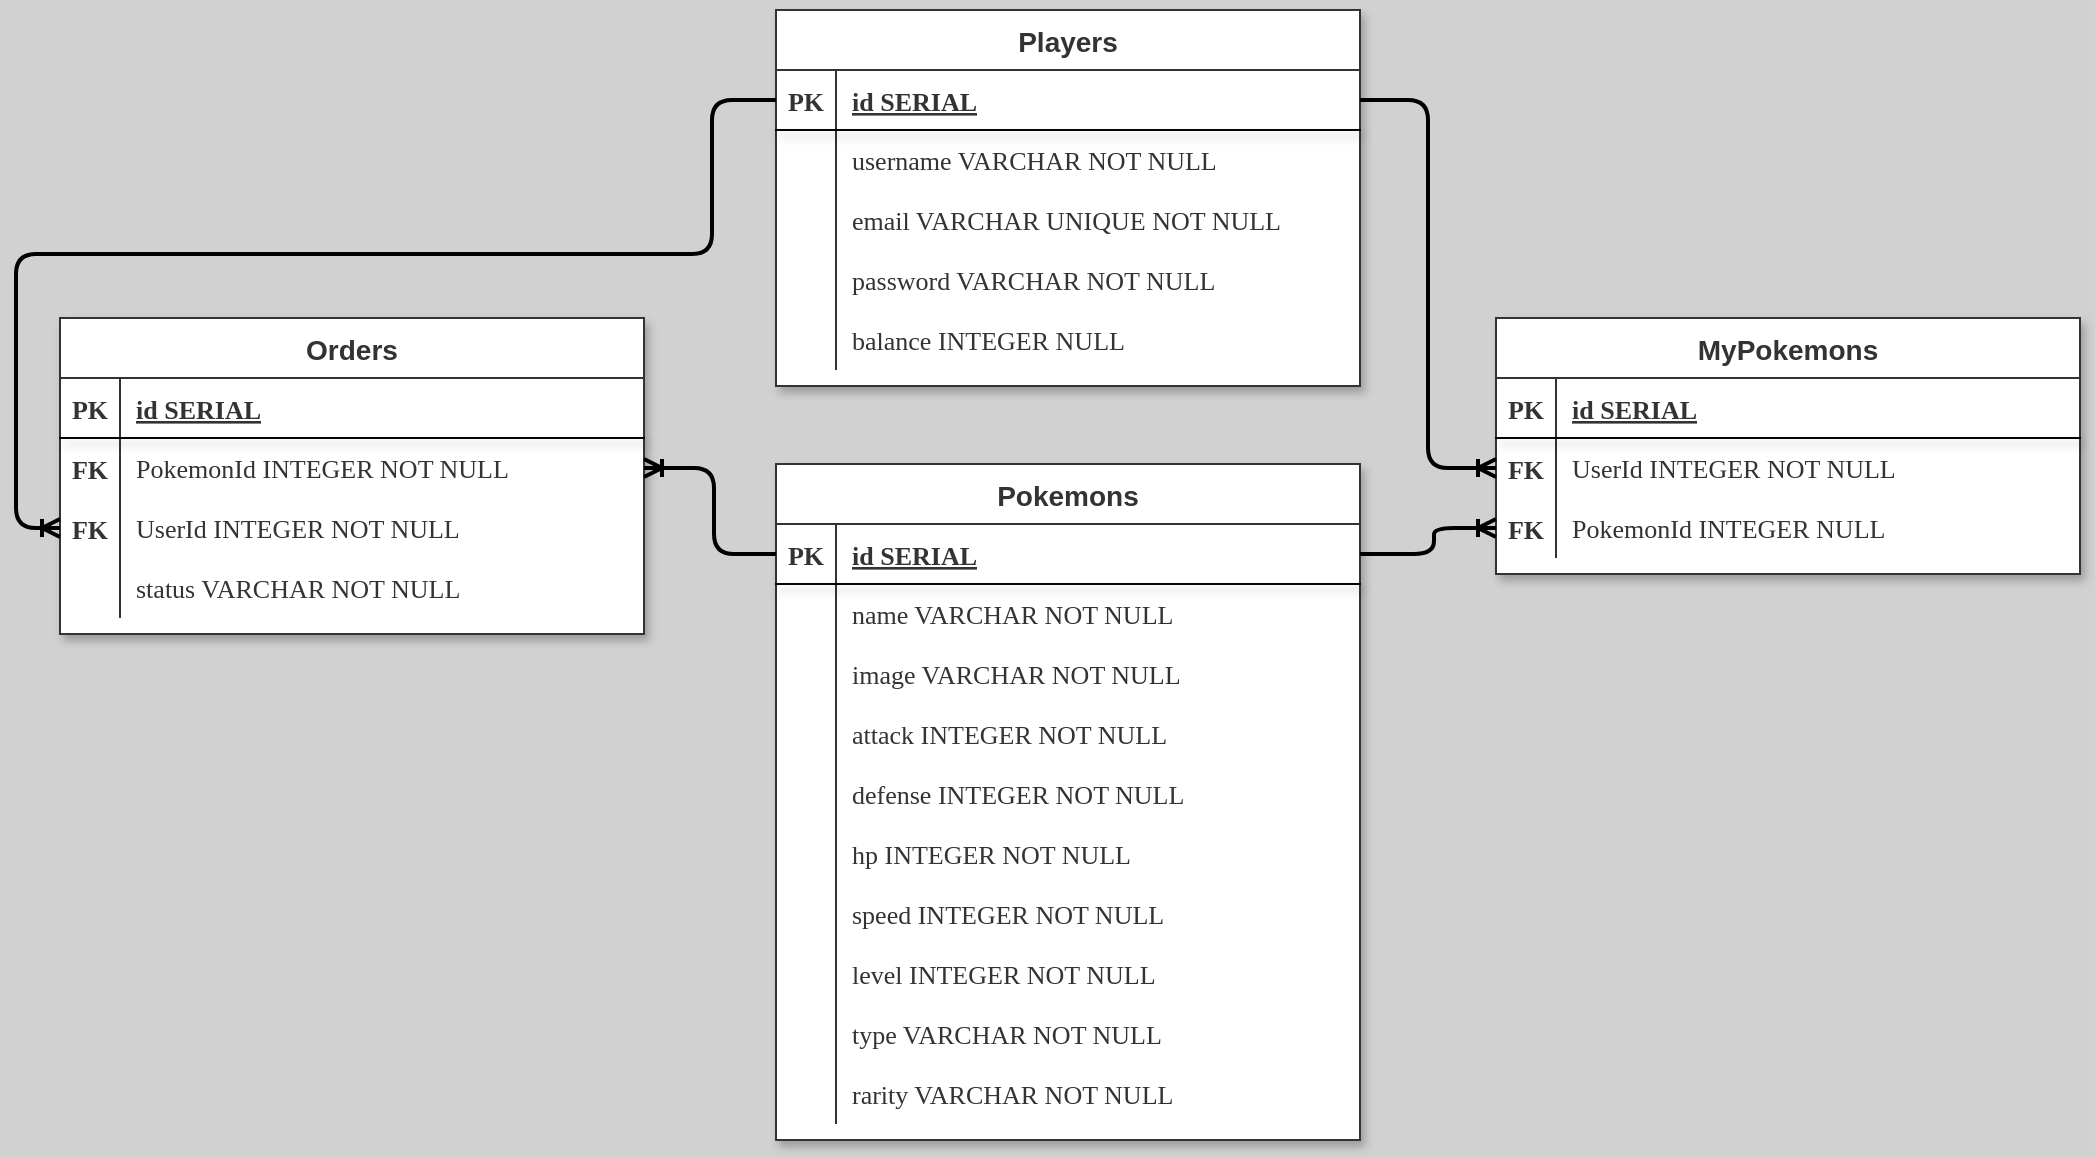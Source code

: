 <mxfile>
    <diagram id="W-rgIuuV7ytTB-WkS9EY" name="Page-1">
        <mxGraphModel dx="2124" dy="747" grid="0" gridSize="10" guides="1" tooltips="1" connect="1" arrows="1" fold="1" page="0" pageScale="1" pageWidth="850" pageHeight="1100" background="#D1D1D1" math="0" shadow="0">
            <root>
                <mxCell id="0"/>
                <mxCell id="1" parent="0"/>
                <mxCell id="228" value="Players" style="shape=table;startSize=30;container=1;collapsible=1;childLayout=tableLayout;fixedRows=1;rowLines=0;fontStyle=1;align=center;resizeLast=1;rounded=0;shadow=1;comic=0;fillStyle=auto;pointerEvents=1;strokeColor=#333333;strokeWidth=1;fontFamily=Helvetica;fontSize=14;fillColor=#FFFFFF;gradientDirection=radial;fontColor=#333333;gradientColor=none;swimlaneFillColor=#FFFFFF;" parent="1" vertex="1">
                    <mxGeometry x="-515" y="-265" width="292" height="188" as="geometry"/>
                </mxCell>
                <mxCell id="229" value="" style="shape=tableRow;horizontal=0;startSize=0;swimlaneHead=0;swimlaneBody=0;fillColor=none;collapsible=0;dropTarget=0;points=[[0,0.5],[1,0.5]];portConstraint=eastwest;top=0;left=0;right=0;bottom=1;rounded=0;shadow=1;comic=0;fillStyle=auto;pointerEvents=1;strokeColor=#050505;strokeWidth=1;fontFamily=Helvetica;fontSize=12;fontColor=#333333;" parent="228" vertex="1">
                    <mxGeometry y="30" width="292" height="30" as="geometry"/>
                </mxCell>
                <mxCell id="230" value="PK" style="shape=partialRectangle;connectable=0;fillColor=none;top=0;left=0;bottom=0;right=0;fontStyle=1;overflow=hidden;rounded=0;shadow=1;comic=0;fillStyle=auto;pointerEvents=1;strokeColor=#050505;strokeWidth=1;fontFamily=Lucida Console;fontSize=13;fontColor=#333333;startSize=34;" parent="229" vertex="1">
                    <mxGeometry width="30" height="30" as="geometry">
                        <mxRectangle width="30" height="30" as="alternateBounds"/>
                    </mxGeometry>
                </mxCell>
                <mxCell id="231" value="id SERIAL" style="shape=partialRectangle;connectable=0;fillColor=none;top=0;left=0;bottom=0;right=0;align=left;spacingLeft=6;fontStyle=5;overflow=hidden;rounded=0;shadow=1;comic=0;fillStyle=auto;pointerEvents=1;strokeColor=#050505;strokeWidth=1;fontFamily=Lucida Console;fontSize=13;fontColor=#333333;startSize=34;" parent="229" vertex="1">
                    <mxGeometry x="30" width="262" height="30" as="geometry">
                        <mxRectangle width="262" height="30" as="alternateBounds"/>
                    </mxGeometry>
                </mxCell>
                <mxCell id="232" value="" style="shape=tableRow;horizontal=0;startSize=0;swimlaneHead=0;swimlaneBody=0;fillColor=none;collapsible=0;dropTarget=0;points=[[0,0.5],[1,0.5]];portConstraint=eastwest;top=0;left=0;right=0;bottom=0;rounded=0;shadow=1;comic=0;fillStyle=auto;pointerEvents=1;strokeColor=#050505;strokeWidth=1;fontFamily=Helvetica;fontSize=12;fontColor=#333333;" parent="228" vertex="1">
                    <mxGeometry y="60" width="292" height="30" as="geometry"/>
                </mxCell>
                <mxCell id="233" value="" style="shape=partialRectangle;connectable=0;fillColor=none;top=0;left=0;bottom=0;right=0;editable=1;overflow=hidden;rounded=0;shadow=1;comic=0;fillStyle=auto;pointerEvents=1;strokeColor=#050505;strokeWidth=1;fontFamily=Lucida Console;fontSize=13;fontColor=#333333;startSize=34;" parent="232" vertex="1">
                    <mxGeometry width="30" height="30" as="geometry">
                        <mxRectangle width="30" height="30" as="alternateBounds"/>
                    </mxGeometry>
                </mxCell>
                <mxCell id="234" value="username VARCHAR NOT NULL" style="shape=partialRectangle;connectable=0;fillColor=none;top=0;left=0;bottom=0;right=0;align=left;spacingLeft=6;overflow=hidden;rounded=0;shadow=1;comic=0;fillStyle=auto;pointerEvents=1;strokeColor=#050505;strokeWidth=1;fontFamily=Lucida Console;fontSize=13;fontColor=#333333;startSize=34;labelBackgroundColor=none;labelBorderColor=none;html=1;fontStyle=0" parent="232" vertex="1">
                    <mxGeometry x="30" width="262" height="30" as="geometry">
                        <mxRectangle width="262" height="30" as="alternateBounds"/>
                    </mxGeometry>
                </mxCell>
                <mxCell id="235" value="" style="shape=tableRow;horizontal=0;startSize=0;swimlaneHead=0;swimlaneBody=0;fillColor=none;collapsible=0;dropTarget=0;points=[[0,0.5],[1,0.5]];portConstraint=eastwest;top=0;left=0;right=0;bottom=0;rounded=0;shadow=1;comic=0;fillStyle=auto;pointerEvents=1;strokeColor=#050505;strokeWidth=1;fontFamily=Helvetica;fontSize=12;fontColor=#333333;" parent="228" vertex="1">
                    <mxGeometry y="90" width="292" height="30" as="geometry"/>
                </mxCell>
                <mxCell id="236" value="" style="shape=partialRectangle;connectable=0;fillColor=none;top=0;left=0;bottom=0;right=0;editable=1;overflow=hidden;rounded=0;shadow=1;comic=0;fillStyle=auto;pointerEvents=1;strokeColor=#050505;strokeWidth=1;fontFamily=Lucida Console;fontSize=13;fontColor=#333333;startSize=34;fontStyle=0" parent="235" vertex="1">
                    <mxGeometry width="30" height="30" as="geometry">
                        <mxRectangle width="30" height="30" as="alternateBounds"/>
                    </mxGeometry>
                </mxCell>
                <mxCell id="237" value="email VARCHAR UNIQUE NOT NULL" style="shape=partialRectangle;connectable=0;fillColor=none;top=0;left=0;bottom=0;right=0;align=left;spacingLeft=6;overflow=hidden;rounded=0;shadow=1;comic=0;fillStyle=auto;pointerEvents=1;strokeColor=#050505;strokeWidth=1;fontFamily=Lucida Console;fontSize=13;fontColor=#333333;startSize=34;labelBackgroundColor=none;labelBorderColor=none;html=1;fontStyle=0" parent="235" vertex="1">
                    <mxGeometry x="30" width="262" height="30" as="geometry">
                        <mxRectangle width="262" height="30" as="alternateBounds"/>
                    </mxGeometry>
                </mxCell>
                <mxCell id="238" value="" style="shape=tableRow;horizontal=0;startSize=0;swimlaneHead=0;swimlaneBody=0;fillColor=none;collapsible=0;dropTarget=0;points=[[0,0.5],[1,0.5]];portConstraint=eastwest;top=0;left=0;right=0;bottom=0;rounded=0;shadow=1;comic=0;fillStyle=auto;pointerEvents=1;strokeColor=#050505;strokeWidth=1;fontFamily=Helvetica;fontSize=12;fontColor=#333333;" parent="228" vertex="1">
                    <mxGeometry y="120" width="292" height="30" as="geometry"/>
                </mxCell>
                <mxCell id="239" value="" style="shape=partialRectangle;connectable=0;fillColor=none;top=0;left=0;bottom=0;right=0;editable=1;overflow=hidden;rounded=0;shadow=1;comic=0;fillStyle=auto;pointerEvents=1;strokeColor=#050505;strokeWidth=1;fontFamily=Lucida Console;fontSize=13;fontColor=#333333;startSize=34;" parent="238" vertex="1">
                    <mxGeometry width="30" height="30" as="geometry">
                        <mxRectangle width="30" height="30" as="alternateBounds"/>
                    </mxGeometry>
                </mxCell>
                <mxCell id="240" value="password VARCHAR NOT NULL" style="shape=partialRectangle;connectable=0;fillColor=none;top=0;left=0;bottom=0;right=0;align=left;spacingLeft=6;overflow=hidden;rounded=0;shadow=1;comic=0;fillStyle=auto;pointerEvents=1;strokeColor=#050505;strokeWidth=1;fontFamily=Lucida Console;fontSize=13;fontColor=#333333;startSize=34;labelBackgroundColor=none;labelBorderColor=none;html=1;fontStyle=0" parent="238" vertex="1">
                    <mxGeometry x="30" width="262" height="30" as="geometry">
                        <mxRectangle width="262" height="30" as="alternateBounds"/>
                    </mxGeometry>
                </mxCell>
                <mxCell id="241" style="shape=tableRow;horizontal=0;startSize=0;swimlaneHead=0;swimlaneBody=0;fillColor=none;collapsible=0;dropTarget=0;points=[[0,0.5],[1,0.5]];portConstraint=eastwest;top=0;left=0;right=0;bottom=0;rounded=0;shadow=1;comic=0;fillStyle=auto;pointerEvents=1;strokeColor=#050505;strokeWidth=1;fontFamily=Helvetica;fontSize=12;fontColor=#333333;" parent="228" vertex="1">
                    <mxGeometry y="150" width="292" height="30" as="geometry"/>
                </mxCell>
                <mxCell id="242" style="shape=partialRectangle;connectable=0;fillColor=none;top=0;left=0;bottom=0;right=0;editable=1;overflow=hidden;rounded=0;shadow=1;comic=0;fillStyle=auto;pointerEvents=1;strokeColor=#050505;strokeWidth=1;fontFamily=Lucida Console;fontSize=13;fontColor=#333333;startSize=34;" parent="241" vertex="1">
                    <mxGeometry width="30" height="30" as="geometry">
                        <mxRectangle width="30" height="30" as="alternateBounds"/>
                    </mxGeometry>
                </mxCell>
                <mxCell id="243" value="balance INTEGER NULL" style="shape=partialRectangle;connectable=0;fillColor=none;top=0;left=0;bottom=0;right=0;align=left;spacingLeft=6;overflow=hidden;rounded=0;shadow=1;comic=0;fillStyle=auto;pointerEvents=1;strokeColor=#050505;strokeWidth=1;fontFamily=Lucida Console;fontSize=13;fontColor=#333333;startSize=34;labelBackgroundColor=none;labelBorderColor=none;html=1;fontStyle=0" parent="241" vertex="1">
                    <mxGeometry x="30" width="262" height="30" as="geometry">
                        <mxRectangle width="262" height="30" as="alternateBounds"/>
                    </mxGeometry>
                </mxCell>
                <mxCell id="283" value="Pokemons" style="shape=table;startSize=30;container=1;collapsible=1;childLayout=tableLayout;fixedRows=1;rowLines=0;fontStyle=1;align=center;resizeLast=1;rounded=0;shadow=1;comic=0;fillStyle=auto;pointerEvents=1;strokeColor=#333333;strokeWidth=1;fontFamily=Helvetica;fontSize=14;fillColor=#FFFFFF;gradientDirection=radial;fontColor=#333333;gradientColor=none;swimlaneFillColor=#FFFFFF;" parent="1" vertex="1">
                    <mxGeometry x="-515" y="-38" width="292" height="338" as="geometry"/>
                </mxCell>
                <mxCell id="284" value="" style="shape=tableRow;horizontal=0;startSize=0;swimlaneHead=0;swimlaneBody=0;fillColor=none;collapsible=0;dropTarget=0;points=[[0,0.5],[1,0.5]];portConstraint=eastwest;top=0;left=0;right=0;bottom=1;rounded=0;shadow=1;comic=0;fillStyle=auto;pointerEvents=1;strokeColor=#050505;strokeWidth=1;fontFamily=Helvetica;fontSize=12;fontColor=#333333;" parent="283" vertex="1">
                    <mxGeometry y="30" width="292" height="30" as="geometry"/>
                </mxCell>
                <mxCell id="285" value="PK" style="shape=partialRectangle;connectable=0;fillColor=none;top=0;left=0;bottom=0;right=0;fontStyle=1;overflow=hidden;rounded=0;shadow=1;comic=0;fillStyle=auto;pointerEvents=1;strokeColor=#050505;strokeWidth=1;fontFamily=Lucida Console;fontSize=13;fontColor=#333333;startSize=34;" parent="284" vertex="1">
                    <mxGeometry width="30" height="30" as="geometry">
                        <mxRectangle width="30" height="30" as="alternateBounds"/>
                    </mxGeometry>
                </mxCell>
                <mxCell id="286" value="id SERIAL" style="shape=partialRectangle;connectable=0;fillColor=none;top=0;left=0;bottom=0;right=0;align=left;spacingLeft=6;fontStyle=5;overflow=hidden;rounded=0;shadow=1;comic=0;fillStyle=auto;pointerEvents=1;strokeColor=#050505;strokeWidth=1;fontFamily=Lucida Console;fontSize=13;fontColor=#333333;startSize=34;" parent="284" vertex="1">
                    <mxGeometry x="30" width="262" height="30" as="geometry">
                        <mxRectangle width="262" height="30" as="alternateBounds"/>
                    </mxGeometry>
                </mxCell>
                <mxCell id="287" value="" style="shape=tableRow;horizontal=0;startSize=0;swimlaneHead=0;swimlaneBody=0;fillColor=none;collapsible=0;dropTarget=0;points=[[0,0.5],[1,0.5]];portConstraint=eastwest;top=0;left=0;right=0;bottom=0;rounded=0;shadow=1;comic=0;fillStyle=auto;pointerEvents=1;strokeColor=#050505;strokeWidth=1;fontFamily=Helvetica;fontSize=12;fontColor=#333333;" parent="283" vertex="1">
                    <mxGeometry y="60" width="292" height="30" as="geometry"/>
                </mxCell>
                <mxCell id="288" value="" style="shape=partialRectangle;connectable=0;fillColor=none;top=0;left=0;bottom=0;right=0;editable=1;overflow=hidden;rounded=0;shadow=1;comic=0;fillStyle=auto;pointerEvents=1;strokeColor=#050505;strokeWidth=1;fontFamily=Lucida Console;fontSize=13;fontColor=#333333;startSize=34;" parent="287" vertex="1">
                    <mxGeometry width="30" height="30" as="geometry">
                        <mxRectangle width="30" height="30" as="alternateBounds"/>
                    </mxGeometry>
                </mxCell>
                <mxCell id="289" value="name VARCHAR NOT NULL" style="shape=partialRectangle;connectable=0;fillColor=none;top=0;left=0;bottom=0;right=0;align=left;spacingLeft=6;overflow=hidden;rounded=0;shadow=1;comic=0;fillStyle=auto;pointerEvents=1;strokeColor=#050505;strokeWidth=1;fontFamily=Lucida Console;fontSize=13;fontColor=#333333;startSize=34;labelBackgroundColor=none;labelBorderColor=none;html=1;fontStyle=0" parent="287" vertex="1">
                    <mxGeometry x="30" width="262" height="30" as="geometry">
                        <mxRectangle width="262" height="30" as="alternateBounds"/>
                    </mxGeometry>
                </mxCell>
                <mxCell id="306" style="shape=tableRow;horizontal=0;startSize=0;swimlaneHead=0;swimlaneBody=0;fillColor=none;collapsible=0;dropTarget=0;points=[[0,0.5],[1,0.5]];portConstraint=eastwest;top=0;left=0;right=0;bottom=0;rounded=0;shadow=1;comic=0;fillStyle=auto;pointerEvents=1;strokeColor=#050505;strokeWidth=1;fontFamily=Helvetica;fontSize=12;fontColor=#333333;" parent="283" vertex="1">
                    <mxGeometry y="90" width="292" height="30" as="geometry"/>
                </mxCell>
                <mxCell id="307" style="shape=partialRectangle;connectable=0;fillColor=none;top=0;left=0;bottom=0;right=0;editable=1;overflow=hidden;rounded=0;shadow=1;comic=0;fillStyle=auto;pointerEvents=1;strokeColor=#050505;strokeWidth=1;fontFamily=Lucida Console;fontSize=13;fontColor=#333333;startSize=34;" parent="306" vertex="1">
                    <mxGeometry width="30" height="30" as="geometry">
                        <mxRectangle width="30" height="30" as="alternateBounds"/>
                    </mxGeometry>
                </mxCell>
                <mxCell id="308" value="image VARCHAR NOT NULL" style="shape=partialRectangle;connectable=0;fillColor=none;top=0;left=0;bottom=0;right=0;align=left;spacingLeft=6;overflow=hidden;rounded=0;shadow=1;comic=0;fillStyle=auto;pointerEvents=1;strokeColor=#050505;strokeWidth=1;fontFamily=Lucida Console;fontSize=13;fontColor=#333333;startSize=34;labelBackgroundColor=none;labelBorderColor=none;html=1;fontStyle=0" parent="306" vertex="1">
                    <mxGeometry x="30" width="262" height="30" as="geometry">
                        <mxRectangle width="262" height="30" as="alternateBounds"/>
                    </mxGeometry>
                </mxCell>
                <mxCell id="309" style="shape=tableRow;horizontal=0;startSize=0;swimlaneHead=0;swimlaneBody=0;fillColor=none;collapsible=0;dropTarget=0;points=[[0,0.5],[1,0.5]];portConstraint=eastwest;top=0;left=0;right=0;bottom=0;rounded=0;shadow=1;comic=0;fillStyle=auto;pointerEvents=1;strokeColor=#050505;strokeWidth=1;fontFamily=Helvetica;fontSize=12;fontColor=#333333;" parent="283" vertex="1">
                    <mxGeometry y="120" width="292" height="30" as="geometry"/>
                </mxCell>
                <mxCell id="310" style="shape=partialRectangle;connectable=0;fillColor=none;top=0;left=0;bottom=0;right=0;editable=1;overflow=hidden;rounded=0;shadow=1;comic=0;fillStyle=auto;pointerEvents=1;strokeColor=#050505;strokeWidth=1;fontFamily=Lucida Console;fontSize=13;fontColor=#333333;startSize=34;" parent="309" vertex="1">
                    <mxGeometry width="30" height="30" as="geometry">
                        <mxRectangle width="30" height="30" as="alternateBounds"/>
                    </mxGeometry>
                </mxCell>
                <mxCell id="311" value="attack INTEGER NOT NULL" style="shape=partialRectangle;connectable=0;fillColor=none;top=0;left=0;bottom=0;right=0;align=left;spacingLeft=6;overflow=hidden;rounded=0;shadow=1;comic=0;fillStyle=auto;pointerEvents=1;strokeColor=#050505;strokeWidth=1;fontFamily=Lucida Console;fontSize=13;fontColor=#333333;startSize=34;labelBackgroundColor=none;labelBorderColor=none;html=1;fontStyle=0" parent="309" vertex="1">
                    <mxGeometry x="30" width="262" height="30" as="geometry">
                        <mxRectangle width="262" height="30" as="alternateBounds"/>
                    </mxGeometry>
                </mxCell>
                <mxCell id="323" style="shape=tableRow;horizontal=0;startSize=0;swimlaneHead=0;swimlaneBody=0;fillColor=none;collapsible=0;dropTarget=0;points=[[0,0.5],[1,0.5]];portConstraint=eastwest;top=0;left=0;right=0;bottom=0;rounded=0;shadow=1;comic=0;fillStyle=auto;pointerEvents=1;strokeColor=#050505;strokeWidth=1;fontFamily=Helvetica;fontSize=12;fontColor=#333333;" parent="283" vertex="1">
                    <mxGeometry y="150" width="292" height="30" as="geometry"/>
                </mxCell>
                <mxCell id="324" style="shape=partialRectangle;connectable=0;fillColor=none;top=0;left=0;bottom=0;right=0;editable=1;overflow=hidden;rounded=0;shadow=1;comic=0;fillStyle=auto;pointerEvents=1;strokeColor=#050505;strokeWidth=1;fontFamily=Lucida Console;fontSize=13;fontColor=#333333;startSize=34;" parent="323" vertex="1">
                    <mxGeometry width="30" height="30" as="geometry">
                        <mxRectangle width="30" height="30" as="alternateBounds"/>
                    </mxGeometry>
                </mxCell>
                <mxCell id="325" value="defense INTEGER NOT NULL" style="shape=partialRectangle;connectable=0;fillColor=none;top=0;left=0;bottom=0;right=0;align=left;spacingLeft=6;overflow=hidden;rounded=0;shadow=1;comic=0;fillStyle=auto;pointerEvents=1;strokeColor=#050505;strokeWidth=1;fontFamily=Lucida Console;fontSize=13;fontColor=#333333;startSize=34;labelBackgroundColor=none;labelBorderColor=none;html=1;fontStyle=0" parent="323" vertex="1">
                    <mxGeometry x="30" width="262" height="30" as="geometry">
                        <mxRectangle width="262" height="30" as="alternateBounds"/>
                    </mxGeometry>
                </mxCell>
                <mxCell id="326" style="shape=tableRow;horizontal=0;startSize=0;swimlaneHead=0;swimlaneBody=0;fillColor=none;collapsible=0;dropTarget=0;points=[[0,0.5],[1,0.5]];portConstraint=eastwest;top=0;left=0;right=0;bottom=0;rounded=0;shadow=1;comic=0;fillStyle=auto;pointerEvents=1;strokeColor=#050505;strokeWidth=1;fontFamily=Helvetica;fontSize=12;fontColor=#333333;" parent="283" vertex="1">
                    <mxGeometry y="180" width="292" height="30" as="geometry"/>
                </mxCell>
                <mxCell id="327" style="shape=partialRectangle;connectable=0;fillColor=none;top=0;left=0;bottom=0;right=0;editable=1;overflow=hidden;rounded=0;shadow=1;comic=0;fillStyle=auto;pointerEvents=1;strokeColor=#050505;strokeWidth=1;fontFamily=Lucida Console;fontSize=13;fontColor=#333333;startSize=34;" parent="326" vertex="1">
                    <mxGeometry width="30" height="30" as="geometry">
                        <mxRectangle width="30" height="30" as="alternateBounds"/>
                    </mxGeometry>
                </mxCell>
                <mxCell id="328" value="hp INTEGER NOT NULL" style="shape=partialRectangle;connectable=0;fillColor=none;top=0;left=0;bottom=0;right=0;align=left;spacingLeft=6;overflow=hidden;rounded=0;shadow=1;comic=0;fillStyle=auto;pointerEvents=1;strokeColor=#050505;strokeWidth=1;fontFamily=Lucida Console;fontSize=13;fontColor=#333333;startSize=34;labelBackgroundColor=none;labelBorderColor=none;html=1;fontStyle=0" parent="326" vertex="1">
                    <mxGeometry x="30" width="262" height="30" as="geometry">
                        <mxRectangle width="262" height="30" as="alternateBounds"/>
                    </mxGeometry>
                </mxCell>
                <mxCell id="329" style="shape=tableRow;horizontal=0;startSize=0;swimlaneHead=0;swimlaneBody=0;fillColor=none;collapsible=0;dropTarget=0;points=[[0,0.5],[1,0.5]];portConstraint=eastwest;top=0;left=0;right=0;bottom=0;rounded=0;shadow=1;comic=0;fillStyle=auto;pointerEvents=1;strokeColor=#050505;strokeWidth=1;fontFamily=Helvetica;fontSize=12;fontColor=#333333;" parent="283" vertex="1">
                    <mxGeometry y="210" width="292" height="30" as="geometry"/>
                </mxCell>
                <mxCell id="330" style="shape=partialRectangle;connectable=0;fillColor=none;top=0;left=0;bottom=0;right=0;editable=1;overflow=hidden;rounded=0;shadow=1;comic=0;fillStyle=auto;pointerEvents=1;strokeColor=#050505;strokeWidth=1;fontFamily=Lucida Console;fontSize=13;fontColor=#333333;startSize=34;" parent="329" vertex="1">
                    <mxGeometry width="30" height="30" as="geometry">
                        <mxRectangle width="30" height="30" as="alternateBounds"/>
                    </mxGeometry>
                </mxCell>
                <mxCell id="331" value="speed INTEGER NOT NULL" style="shape=partialRectangle;connectable=0;fillColor=none;top=0;left=0;bottom=0;right=0;align=left;spacingLeft=6;overflow=hidden;rounded=0;shadow=1;comic=0;fillStyle=auto;pointerEvents=1;strokeColor=#050505;strokeWidth=1;fontFamily=Lucida Console;fontSize=13;fontColor=#333333;startSize=34;labelBackgroundColor=none;labelBorderColor=none;html=1;fontStyle=0" parent="329" vertex="1">
                    <mxGeometry x="30" width="262" height="30" as="geometry">
                        <mxRectangle width="262" height="30" as="alternateBounds"/>
                    </mxGeometry>
                </mxCell>
                <mxCell id="332" style="shape=tableRow;horizontal=0;startSize=0;swimlaneHead=0;swimlaneBody=0;fillColor=none;collapsible=0;dropTarget=0;points=[[0,0.5],[1,0.5]];portConstraint=eastwest;top=0;left=0;right=0;bottom=0;rounded=0;shadow=1;comic=0;fillStyle=auto;pointerEvents=1;strokeColor=#050505;strokeWidth=1;fontFamily=Helvetica;fontSize=12;fontColor=#333333;" parent="283" vertex="1">
                    <mxGeometry y="240" width="292" height="30" as="geometry"/>
                </mxCell>
                <mxCell id="333" style="shape=partialRectangle;connectable=0;fillColor=none;top=0;left=0;bottom=0;right=0;editable=1;overflow=hidden;rounded=0;shadow=1;comic=0;fillStyle=auto;pointerEvents=1;strokeColor=#050505;strokeWidth=1;fontFamily=Lucida Console;fontSize=13;fontColor=#333333;startSize=34;" parent="332" vertex="1">
                    <mxGeometry width="30" height="30" as="geometry">
                        <mxRectangle width="30" height="30" as="alternateBounds"/>
                    </mxGeometry>
                </mxCell>
                <mxCell id="334" value="level INTEGER NOT NULL" style="shape=partialRectangle;connectable=0;fillColor=none;top=0;left=0;bottom=0;right=0;align=left;spacingLeft=6;overflow=hidden;rounded=0;shadow=1;comic=0;fillStyle=auto;pointerEvents=1;strokeColor=#050505;strokeWidth=1;fontFamily=Lucida Console;fontSize=13;fontColor=#333333;startSize=34;labelBackgroundColor=none;labelBorderColor=none;html=1;fontStyle=0" parent="332" vertex="1">
                    <mxGeometry x="30" width="262" height="30" as="geometry">
                        <mxRectangle width="262" height="30" as="alternateBounds"/>
                    </mxGeometry>
                </mxCell>
                <mxCell id="335" style="shape=tableRow;horizontal=0;startSize=0;swimlaneHead=0;swimlaneBody=0;fillColor=none;collapsible=0;dropTarget=0;points=[[0,0.5],[1,0.5]];portConstraint=eastwest;top=0;left=0;right=0;bottom=0;rounded=0;shadow=1;comic=0;fillStyle=auto;pointerEvents=1;strokeColor=#050505;strokeWidth=1;fontFamily=Helvetica;fontSize=12;fontColor=#333333;" parent="283" vertex="1">
                    <mxGeometry y="270" width="292" height="30" as="geometry"/>
                </mxCell>
                <mxCell id="336" style="shape=partialRectangle;connectable=0;fillColor=none;top=0;left=0;bottom=0;right=0;editable=1;overflow=hidden;rounded=0;shadow=1;comic=0;fillStyle=auto;pointerEvents=1;strokeColor=#050505;strokeWidth=1;fontFamily=Lucida Console;fontSize=13;fontColor=#333333;startSize=34;" parent="335" vertex="1">
                    <mxGeometry width="30" height="30" as="geometry">
                        <mxRectangle width="30" height="30" as="alternateBounds"/>
                    </mxGeometry>
                </mxCell>
                <mxCell id="337" value="type VARCHAR NOT NULL" style="shape=partialRectangle;connectable=0;fillColor=none;top=0;left=0;bottom=0;right=0;align=left;spacingLeft=6;overflow=hidden;rounded=0;shadow=1;comic=0;fillStyle=auto;pointerEvents=1;strokeColor=#050505;strokeWidth=1;fontFamily=Lucida Console;fontSize=13;fontColor=#333333;startSize=34;labelBackgroundColor=none;labelBorderColor=none;html=1;fontStyle=0" parent="335" vertex="1">
                    <mxGeometry x="30" width="262" height="30" as="geometry">
                        <mxRectangle width="262" height="30" as="alternateBounds"/>
                    </mxGeometry>
                </mxCell>
                <mxCell id="338" style="shape=tableRow;horizontal=0;startSize=0;swimlaneHead=0;swimlaneBody=0;fillColor=none;collapsible=0;dropTarget=0;points=[[0,0.5],[1,0.5]];portConstraint=eastwest;top=0;left=0;right=0;bottom=0;rounded=0;shadow=1;comic=0;fillStyle=auto;pointerEvents=1;strokeColor=#050505;strokeWidth=1;fontFamily=Helvetica;fontSize=12;fontColor=#333333;" parent="283" vertex="1">
                    <mxGeometry y="300" width="292" height="30" as="geometry"/>
                </mxCell>
                <mxCell id="339" style="shape=partialRectangle;connectable=0;fillColor=none;top=0;left=0;bottom=0;right=0;editable=1;overflow=hidden;rounded=0;shadow=1;comic=0;fillStyle=auto;pointerEvents=1;strokeColor=#050505;strokeWidth=1;fontFamily=Lucida Console;fontSize=13;fontColor=#333333;startSize=34;" parent="338" vertex="1">
                    <mxGeometry width="30" height="30" as="geometry">
                        <mxRectangle width="30" height="30" as="alternateBounds"/>
                    </mxGeometry>
                </mxCell>
                <mxCell id="340" value="rarity VARCHAR NOT NULL" style="shape=partialRectangle;connectable=0;fillColor=none;top=0;left=0;bottom=0;right=0;align=left;spacingLeft=6;overflow=hidden;rounded=0;shadow=1;comic=0;fillStyle=auto;pointerEvents=1;strokeColor=#050505;strokeWidth=1;fontFamily=Lucida Console;fontSize=13;fontColor=#333333;startSize=34;labelBackgroundColor=none;labelBorderColor=none;html=1;fontStyle=0" parent="338" vertex="1">
                    <mxGeometry x="30" width="262" height="30" as="geometry">
                        <mxRectangle width="262" height="30" as="alternateBounds"/>
                    </mxGeometry>
                </mxCell>
                <mxCell id="341" value="MyPokemons" style="shape=table;startSize=30;container=1;collapsible=1;childLayout=tableLayout;fixedRows=1;rowLines=0;fontStyle=1;align=center;resizeLast=1;rounded=0;shadow=1;comic=0;fillStyle=auto;pointerEvents=1;strokeColor=#333333;strokeWidth=1;fontFamily=Helvetica;fontSize=14;fillColor=#FFFFFF;gradientDirection=radial;fontColor=#333333;gradientColor=none;swimlaneFillColor=#FFFFFF;" parent="1" vertex="1">
                    <mxGeometry x="-155" y="-111" width="292" height="128" as="geometry"/>
                </mxCell>
                <mxCell id="342" value="" style="shape=tableRow;horizontal=0;startSize=0;swimlaneHead=0;swimlaneBody=0;fillColor=none;collapsible=0;dropTarget=0;points=[[0,0.5],[1,0.5]];portConstraint=eastwest;top=0;left=0;right=0;bottom=1;rounded=0;shadow=1;comic=0;fillStyle=auto;pointerEvents=1;strokeColor=#050505;strokeWidth=1;fontFamily=Helvetica;fontSize=12;fontColor=#333333;" parent="341" vertex="1">
                    <mxGeometry y="30" width="292" height="30" as="geometry"/>
                </mxCell>
                <mxCell id="343" value="PK" style="shape=partialRectangle;connectable=0;fillColor=none;top=0;left=0;bottom=0;right=0;fontStyle=1;overflow=hidden;rounded=0;shadow=1;comic=0;fillStyle=auto;pointerEvents=1;strokeColor=#050505;strokeWidth=1;fontFamily=Lucida Console;fontSize=13;fontColor=#333333;startSize=34;" parent="342" vertex="1">
                    <mxGeometry width="30" height="30" as="geometry">
                        <mxRectangle width="30" height="30" as="alternateBounds"/>
                    </mxGeometry>
                </mxCell>
                <mxCell id="344" value="id SERIAL" style="shape=partialRectangle;connectable=0;fillColor=none;top=0;left=0;bottom=0;right=0;align=left;spacingLeft=6;fontStyle=5;overflow=hidden;rounded=0;shadow=1;comic=0;fillStyle=auto;pointerEvents=1;strokeColor=#050505;strokeWidth=1;fontFamily=Lucida Console;fontSize=13;fontColor=#333333;startSize=34;" parent="342" vertex="1">
                    <mxGeometry x="30" width="262" height="30" as="geometry">
                        <mxRectangle width="262" height="30" as="alternateBounds"/>
                    </mxGeometry>
                </mxCell>
                <mxCell id="345" value="" style="shape=tableRow;horizontal=0;startSize=0;swimlaneHead=0;swimlaneBody=0;fillColor=none;collapsible=0;dropTarget=0;points=[[0,0.5],[1,0.5]];portConstraint=eastwest;top=0;left=0;right=0;bottom=0;rounded=0;shadow=1;comic=0;fillStyle=auto;pointerEvents=1;strokeColor=#050505;strokeWidth=1;fontFamily=Helvetica;fontSize=12;fontColor=#333333;" parent="341" vertex="1">
                    <mxGeometry y="60" width="292" height="30" as="geometry"/>
                </mxCell>
                <mxCell id="346" value="FK" style="shape=partialRectangle;connectable=0;fillColor=none;top=0;left=0;bottom=0;right=0;editable=1;overflow=hidden;rounded=0;shadow=1;comic=0;fillStyle=auto;pointerEvents=1;strokeColor=#050505;strokeWidth=1;fontFamily=Lucida Console;fontSize=13;fontColor=#333333;startSize=34;fontStyle=1" parent="345" vertex="1">
                    <mxGeometry width="30" height="30" as="geometry">
                        <mxRectangle width="30" height="30" as="alternateBounds"/>
                    </mxGeometry>
                </mxCell>
                <mxCell id="347" value="UserId INTEGER NOT NULL" style="shape=partialRectangle;connectable=0;fillColor=none;top=0;left=0;bottom=0;right=0;align=left;spacingLeft=6;overflow=hidden;rounded=0;shadow=1;comic=0;fillStyle=auto;pointerEvents=1;strokeColor=#050505;strokeWidth=1;fontFamily=Lucida Console;fontSize=13;fontColor=#333333;startSize=34;labelBackgroundColor=none;labelBorderColor=none;html=1;fontStyle=0" parent="345" vertex="1">
                    <mxGeometry x="30" width="262" height="30" as="geometry">
                        <mxRectangle width="262" height="30" as="alternateBounds"/>
                    </mxGeometry>
                </mxCell>
                <mxCell id="354" style="shape=tableRow;horizontal=0;startSize=0;swimlaneHead=0;swimlaneBody=0;fillColor=none;collapsible=0;dropTarget=0;points=[[0,0.5],[1,0.5]];portConstraint=eastwest;top=0;left=0;right=0;bottom=0;rounded=0;shadow=1;comic=0;fillStyle=auto;pointerEvents=1;strokeColor=#050505;strokeWidth=1;fontFamily=Helvetica;fontSize=12;fontColor=#333333;" parent="341" vertex="1">
                    <mxGeometry y="90" width="292" height="30" as="geometry"/>
                </mxCell>
                <mxCell id="355" value="FK" style="shape=partialRectangle;connectable=0;fillColor=none;top=0;left=0;bottom=0;right=0;editable=1;overflow=hidden;rounded=0;shadow=1;comic=0;fillStyle=auto;pointerEvents=1;strokeColor=#050505;strokeWidth=1;fontFamily=Lucida Console;fontSize=13;fontColor=#333333;startSize=34;fontStyle=1" parent="354" vertex="1">
                    <mxGeometry width="30" height="30" as="geometry">
                        <mxRectangle width="30" height="30" as="alternateBounds"/>
                    </mxGeometry>
                </mxCell>
                <mxCell id="356" value="PokemonId INTEGER NULL" style="shape=partialRectangle;connectable=0;fillColor=none;top=0;left=0;bottom=0;right=0;align=left;spacingLeft=6;overflow=hidden;rounded=0;shadow=1;comic=0;fillStyle=auto;pointerEvents=1;strokeColor=#050505;strokeWidth=1;fontFamily=Lucida Console;fontSize=13;fontColor=#333333;startSize=34;labelBackgroundColor=none;labelBorderColor=none;html=1;fontStyle=0" parent="354" vertex="1">
                    <mxGeometry x="30" width="262" height="30" as="geometry">
                        <mxRectangle width="262" height="30" as="alternateBounds"/>
                    </mxGeometry>
                </mxCell>
                <mxCell id="357" value="Orders" style="shape=table;startSize=30;container=1;collapsible=1;childLayout=tableLayout;fixedRows=1;rowLines=0;fontStyle=1;align=center;resizeLast=1;rounded=0;shadow=1;comic=0;fillStyle=auto;pointerEvents=1;strokeColor=#333333;strokeWidth=1;fontFamily=Helvetica;fontSize=14;fillColor=#FFFFFF;gradientDirection=radial;fontColor=#333333;gradientColor=none;swimlaneFillColor=#FFFFFF;" parent="1" vertex="1">
                    <mxGeometry x="-873" y="-111" width="292" height="158" as="geometry"/>
                </mxCell>
                <mxCell id="358" value="" style="shape=tableRow;horizontal=0;startSize=0;swimlaneHead=0;swimlaneBody=0;fillColor=none;collapsible=0;dropTarget=0;points=[[0,0.5],[1,0.5]];portConstraint=eastwest;top=0;left=0;right=0;bottom=1;rounded=0;shadow=1;comic=0;fillStyle=auto;pointerEvents=1;strokeColor=#050505;strokeWidth=1;fontFamily=Helvetica;fontSize=12;fontColor=#333333;" parent="357" vertex="1">
                    <mxGeometry y="30" width="292" height="30" as="geometry"/>
                </mxCell>
                <mxCell id="359" value="PK" style="shape=partialRectangle;connectable=0;fillColor=none;top=0;left=0;bottom=0;right=0;fontStyle=1;overflow=hidden;rounded=0;shadow=1;comic=0;fillStyle=auto;pointerEvents=1;strokeColor=#050505;strokeWidth=1;fontFamily=Lucida Console;fontSize=13;fontColor=#333333;startSize=34;" parent="358" vertex="1">
                    <mxGeometry width="30" height="30" as="geometry">
                        <mxRectangle width="30" height="30" as="alternateBounds"/>
                    </mxGeometry>
                </mxCell>
                <mxCell id="360" value="id SERIAL" style="shape=partialRectangle;connectable=0;fillColor=none;top=0;left=0;bottom=0;right=0;align=left;spacingLeft=6;fontStyle=5;overflow=hidden;rounded=0;shadow=1;comic=0;fillStyle=auto;pointerEvents=1;strokeColor=#050505;strokeWidth=1;fontFamily=Lucida Console;fontSize=13;fontColor=#333333;startSize=34;" parent="358" vertex="1">
                    <mxGeometry x="30" width="262" height="30" as="geometry">
                        <mxRectangle width="262" height="30" as="alternateBounds"/>
                    </mxGeometry>
                </mxCell>
                <mxCell id="367" style="shape=tableRow;horizontal=0;startSize=0;swimlaneHead=0;swimlaneBody=0;fillColor=none;collapsible=0;dropTarget=0;points=[[0,0.5],[1,0.5]];portConstraint=eastwest;top=0;left=0;right=0;bottom=0;rounded=0;shadow=1;comic=0;fillStyle=auto;pointerEvents=1;strokeColor=#050505;strokeWidth=1;fontFamily=Helvetica;fontSize=12;fontColor=#333333;" parent="357" vertex="1">
                    <mxGeometry y="60" width="292" height="30" as="geometry"/>
                </mxCell>
                <mxCell id="368" value="FK" style="shape=partialRectangle;connectable=0;fillColor=none;top=0;left=0;bottom=0;right=0;editable=1;overflow=hidden;rounded=0;shadow=1;comic=0;fillStyle=auto;pointerEvents=1;strokeColor=#050505;strokeWidth=1;fontFamily=Lucida Console;fontSize=13;fontColor=#333333;startSize=34;fontStyle=1" parent="367" vertex="1">
                    <mxGeometry width="30" height="30" as="geometry">
                        <mxRectangle width="30" height="30" as="alternateBounds"/>
                    </mxGeometry>
                </mxCell>
                <mxCell id="369" value="PokemonId INTEGER NOT NULL" style="shape=partialRectangle;connectable=0;fillColor=none;top=0;left=0;bottom=0;right=0;align=left;spacingLeft=6;overflow=hidden;rounded=0;shadow=1;comic=0;fillStyle=auto;pointerEvents=1;strokeColor=#050505;strokeWidth=1;fontFamily=Lucida Console;fontSize=13;fontColor=#333333;startSize=34;labelBackgroundColor=none;labelBorderColor=none;html=1;fontStyle=0" parent="367" vertex="1">
                    <mxGeometry x="30" width="262" height="30" as="geometry">
                        <mxRectangle width="262" height="30" as="alternateBounds"/>
                    </mxGeometry>
                </mxCell>
                <mxCell id="361" value="" style="shape=tableRow;horizontal=0;startSize=0;swimlaneHead=0;swimlaneBody=0;fillColor=none;collapsible=0;dropTarget=0;points=[[0,0.5],[1,0.5]];portConstraint=eastwest;top=0;left=0;right=0;bottom=0;rounded=0;shadow=1;comic=0;fillStyle=auto;pointerEvents=1;strokeColor=#050505;strokeWidth=1;fontFamily=Helvetica;fontSize=12;fontColor=#333333;" parent="357" vertex="1">
                    <mxGeometry y="90" width="292" height="30" as="geometry"/>
                </mxCell>
                <mxCell id="362" value="FK" style="shape=partialRectangle;connectable=0;fillColor=none;top=0;left=0;bottom=0;right=0;editable=1;overflow=hidden;rounded=0;shadow=1;comic=0;fillStyle=auto;pointerEvents=1;strokeColor=#050505;strokeWidth=1;fontFamily=Lucida Console;fontSize=13;fontColor=#333333;startSize=34;fontStyle=1" parent="361" vertex="1">
                    <mxGeometry width="30" height="30" as="geometry">
                        <mxRectangle width="30" height="30" as="alternateBounds"/>
                    </mxGeometry>
                </mxCell>
                <mxCell id="363" value="UserId INTEGER NOT NULL" style="shape=partialRectangle;connectable=0;fillColor=none;top=0;left=0;bottom=0;right=0;align=left;spacingLeft=6;overflow=hidden;rounded=0;shadow=1;comic=0;fillStyle=auto;pointerEvents=1;strokeColor=#050505;strokeWidth=1;fontFamily=Lucida Console;fontSize=13;fontColor=#333333;startSize=34;labelBackgroundColor=none;labelBorderColor=none;html=1;fontStyle=0" parent="361" vertex="1">
                    <mxGeometry x="30" width="262" height="30" as="geometry">
                        <mxRectangle width="262" height="30" as="alternateBounds"/>
                    </mxGeometry>
                </mxCell>
                <mxCell id="364" style="shape=tableRow;horizontal=0;startSize=0;swimlaneHead=0;swimlaneBody=0;fillColor=none;collapsible=0;dropTarget=0;points=[[0,0.5],[1,0.5]];portConstraint=eastwest;top=0;left=0;right=0;bottom=0;rounded=0;shadow=1;comic=0;fillStyle=auto;pointerEvents=1;strokeColor=#050505;strokeWidth=1;fontFamily=Helvetica;fontSize=12;fontColor=#333333;" parent="357" vertex="1">
                    <mxGeometry y="120" width="292" height="30" as="geometry"/>
                </mxCell>
                <mxCell id="365" value="" style="shape=partialRectangle;connectable=0;fillColor=none;top=0;left=0;bottom=0;right=0;editable=1;overflow=hidden;rounded=0;shadow=1;comic=0;fillStyle=auto;pointerEvents=1;strokeColor=#050505;strokeWidth=1;fontFamily=Lucida Console;fontSize=13;fontColor=#333333;startSize=34;fontStyle=1" parent="364" vertex="1">
                    <mxGeometry width="30" height="30" as="geometry">
                        <mxRectangle width="30" height="30" as="alternateBounds"/>
                    </mxGeometry>
                </mxCell>
                <mxCell id="366" value="status VARCHAR NOT NULL" style="shape=partialRectangle;connectable=0;fillColor=none;top=0;left=0;bottom=0;right=0;align=left;spacingLeft=6;overflow=hidden;rounded=0;shadow=1;comic=0;fillStyle=auto;pointerEvents=1;strokeColor=#050505;strokeWidth=1;fontFamily=Lucida Console;fontSize=13;fontColor=#333333;startSize=34;labelBackgroundColor=none;labelBorderColor=none;html=1;fontStyle=0" parent="364" vertex="1">
                    <mxGeometry x="30" width="262" height="30" as="geometry">
                        <mxRectangle width="262" height="30" as="alternateBounds"/>
                    </mxGeometry>
                </mxCell>
                <mxCell id="370" value="" style="edgeStyle=orthogonalEdgeStyle;fontSize=12;html=1;endArrow=ERoneToMany;strokeColor=#000000;strokeWidth=2;" edge="1" parent="1" source="229" target="345">
                    <mxGeometry width="100" height="100" relative="1" as="geometry">
                        <mxPoint x="72" y="-129" as="sourcePoint"/>
                        <mxPoint x="172" y="-229" as="targetPoint"/>
                    </mxGeometry>
                </mxCell>
                <mxCell id="371" value="" style="edgeStyle=orthogonalEdgeStyle;fontSize=12;html=1;endArrow=ERoneToMany;strokeColor=#000000;strokeWidth=2;" edge="1" parent="1" source="229" target="361">
                    <mxGeometry width="100" height="100" relative="1" as="geometry">
                        <mxPoint x="-614" y="-162" as="sourcePoint"/>
                        <mxPoint x="-556" y="-132" as="targetPoint"/>
                        <Array as="points">
                            <mxPoint x="-547" y="-220"/>
                            <mxPoint x="-547" y="-143"/>
                            <mxPoint x="-895" y="-143"/>
                            <mxPoint x="-895" y="-6"/>
                        </Array>
                    </mxGeometry>
                </mxCell>
                <mxCell id="372" value="" style="edgeStyle=orthogonalEdgeStyle;fontSize=12;html=1;endArrow=ERoneToMany;strokeColor=#000000;strokeWidth=2;" edge="1" parent="1" source="284" target="354">
                    <mxGeometry width="100" height="100" relative="1" as="geometry">
                        <mxPoint x="140" y="-111" as="sourcePoint"/>
                        <mxPoint x="151" y="-91" as="targetPoint"/>
                        <Array as="points">
                            <mxPoint x="-186" y="7"/>
                            <mxPoint x="-186" y="-6"/>
                        </Array>
                    </mxGeometry>
                </mxCell>
                <mxCell id="373" value="" style="edgeStyle=orthogonalEdgeStyle;fontSize=12;html=1;endArrow=ERoneToMany;strokeColor=#000000;strokeWidth=2;" edge="1" parent="1" source="284" target="367">
                    <mxGeometry width="100" height="100" relative="1" as="geometry">
                        <mxPoint x="-138" y="-13.0" as="sourcePoint"/>
                        <mxPoint x="-186" y="55.22" as="targetPoint"/>
                        <Array as="points">
                            <mxPoint x="-546" y="7"/>
                            <mxPoint x="-546" y="-36"/>
                        </Array>
                    </mxGeometry>
                </mxCell>
            </root>
        </mxGraphModel>
    </diagram>
</mxfile>